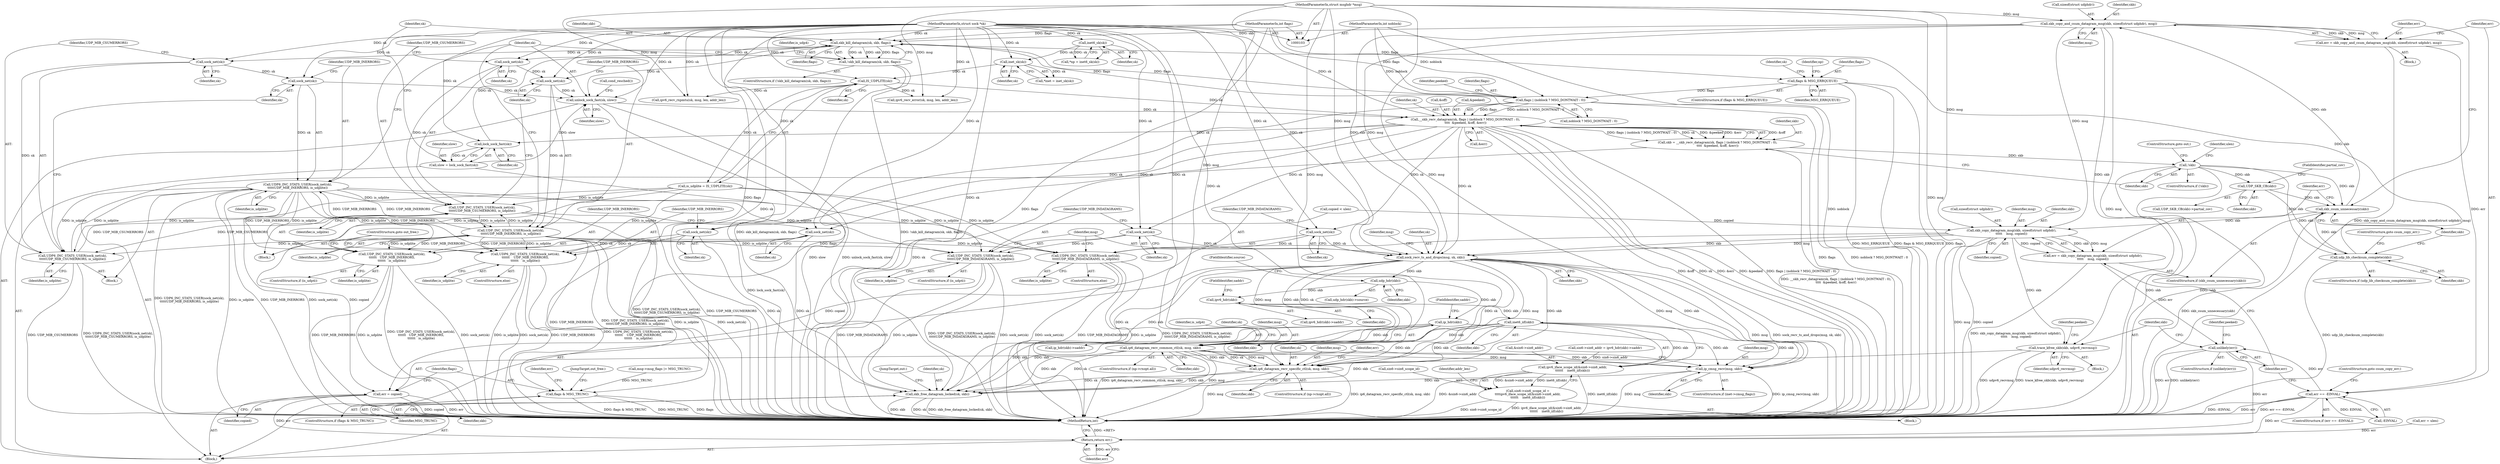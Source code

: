 digraph "0_linux_beb39db59d14990e401e235faf66a6b9b31240b0_0@API" {
"1000251" [label="(Call,skb_copy_and_csum_datagram_msg(skb, sizeof(struct udphdr), msg))"];
"1000237" [label="(Call,skb_csum_unnecessary(skb))"];
"1000183" [label="(Call,!skb)"];
"1000166" [label="(Call,skb = __skb_recv_datagram(sk, flags | (noblock ? MSG_DONTWAIT : 0),\n\t\t\t\t  &peeked, &off, &err))"];
"1000168" [label="(Call,__skb_recv_datagram(sk, flags | (noblock ? MSG_DONTWAIT : 0),\n\t\t\t\t  &peeked, &off, &err))"];
"1000466" [label="(Call,unlock_sock_fast(sk, slow))"];
"1000436" [label="(Call,skb_kill_datagram(sk, skb, flags))"];
"1000432" [label="(Call,lock_sock_fast(sk))"];
"1000104" [label="(MethodParameterIn,struct sock *sk)"];
"1000251" [label="(Call,skb_copy_and_csum_datagram_msg(skb, sizeof(struct udphdr), msg))"];
"1000105" [label="(MethodParameterIn,struct msghdr *msg)"];
"1000233" [label="(Call,udp_lib_checksum_complete(skb))"];
"1000228" [label="(Call,UDP_SKB_CB(skb))"];
"1000170" [label="(Call,flags | (noblock ? MSG_DONTWAIT : 0))"];
"1000138" [label="(Call,flags & MSG_ERRQUEUE)"];
"1000108" [label="(MethodParameterIn,int flags)"];
"1000107" [label="(MethodParameterIn,int noblock)"];
"1000462" [label="(Call,sock_net(sk))"];
"1000457" [label="(Call,sock_net(sk))"];
"1000450" [label="(Call,sock_net(sk))"];
"1000445" [label="(Call,sock_net(sk))"];
"1000430" [label="(Call,slow = lock_sock_fast(sk))"];
"1000133" [label="(Call,IS_UDPLITE(sk))"];
"1000119" [label="(Call,inet_sk(sk))"];
"1000114" [label="(Call,inet6_sk(sk))"];
"1000241" [label="(Call,skb_copy_datagram_msg(skb, sizeof(struct udphdr),\n\t\t\t\t\t    msg, copied))"];
"1000239" [label="(Call,err = skb_copy_datagram_msg(skb, sizeof(struct udphdr),\n\t\t\t\t\t    msg, copied))"];
"1000263" [label="(Call,unlikely(err))"];
"1000427" [label="(Return,return err;)"];
"1000266" [label="(Call,trace_kfree_skb(skb, udpv6_recvmsg))"];
"1000423" [label="(Call,skb_free_datagram_locked(sk, skb))"];
"1000309" [label="(Call,sock_recv_ts_and_drops(msg, sk, skb))"];
"1000328" [label="(Call,udp_hdr(skb))"];
"1000341" [label="(Call,ip_hdr(skb))"];
"1000386" [label="(Call,ip6_datagram_recv_common_ctl(sk, msg, skb))"];
"1000397" [label="(Call,ip_cmsg_recv(msg, skb))"];
"1000408" [label="(Call,ip6_datagram_recv_specific_ctl(sk, msg, skb))"];
"1000360" [label="(Call,ipv6_hdr(skb))"];
"1000372" [label="(Call,inet6_iif(skb))"];
"1000367" [label="(Call,ipv6_iface_scope_id(&sin6->sin6_addr,\n\t\t\t\t\t\t    inet6_iif(skb)))"];
"1000363" [label="(Call,sin6->sin6_scope_id =\n\t\t\t\tipv6_iface_scope_id(&sin6->sin6_addr,\n\t\t\t\t\t\t    inet6_iif(skb)))"];
"1000412" [label="(Call,err = copied)"];
"1000249" [label="(Call,err = skb_copy_and_csum_datagram_msg(skb, sizeof(struct udphdr), msg))"];
"1000257" [label="(Call,err == -EINVAL)"];
"1000281" [label="(Call,sock_net(sk))"];
"1000280" [label="(Call,UDP_INC_STATS_USER(sock_net(sk),\n\t\t\t\t\t\t   UDP_MIB_INERRORS,\n\t\t\t\t\t\t   is_udplite))"];
"1000287" [label="(Call,sock_net(sk))"];
"1000286" [label="(Call,UDP6_INC_STATS_USER(sock_net(sk),\n\t\t\t\t\t\t    UDP_MIB_INERRORS,\n\t\t\t\t\t\t    is_udplite))"];
"1000299" [label="(Call,sock_net(sk))"];
"1000298" [label="(Call,UDP_INC_STATS_USER(sock_net(sk),\n\t\t\t\t\tUDP_MIB_INDATAGRAMS, is_udplite))"];
"1000305" [label="(Call,sock_net(sk))"];
"1000304" [label="(Call,UDP6_INC_STATS_USER(sock_net(sk),\n\t\t\t\t\tUDP_MIB_INDATAGRAMS, is_udplite))"];
"1000416" [label="(Call,flags & MSG_TRUNC)"];
"1000435" [label="(Call,!skb_kill_datagram(sk, skb, flags))"];
"1000444" [label="(Call,UDP_INC_STATS_USER(sock_net(sk),\n\t\t\t\t\tUDP_MIB_CSUMERRORS, is_udplite))"];
"1000449" [label="(Call,UDP_INC_STATS_USER(sock_net(sk),\n\t\t\t\t\tUDP_MIB_INERRORS, is_udplite))"];
"1000456" [label="(Call,UDP6_INC_STATS_USER(sock_net(sk),\n\t\t\t\t\tUDP_MIB_CSUMERRORS, is_udplite))"];
"1000461" [label="(Call,UDP6_INC_STATS_USER(sock_net(sk),\n\t\t\t\t\tUDP_MIB_INERRORS, is_udplite))"];
"1000182" [label="(ControlStructure,if (!skb))"];
"1000242" [label="(Identifier,skb)"];
"1000467" [label="(Identifier,sk)"];
"1000445" [label="(Call,sock_net(sk))"];
"1000464" [label="(Identifier,UDP_MIB_INERRORS)"];
"1000243" [label="(Call,sizeof(struct udphdr))"];
"1000462" [label="(Call,sock_net(sk))"];
"1000315" [label="(Identifier,msg)"];
"1000258" [label="(Identifier,err)"];
"1000311" [label="(Identifier,sk)"];
"1000362" [label="(FieldIdentifier,saddr)"];
"1000257" [label="(Call,err == -EINVAL)"];
"1000232" [label="(ControlStructure,if (udp_lib_checksum_complete(skb)))"];
"1000422" [label="(JumpTarget,out_free:)"];
"1000137" [label="(ControlStructure,if (flags & MSG_ERRQUEUE))"];
"1000386" [label="(Call,ip6_datagram_recv_common_ctl(sk, msg, skb))"];
"1000373" [label="(Identifier,skb)"];
"1000380" [label="(ControlStructure,if (np->rxopt.all))"];
"1000301" [label="(Identifier,UDP_MIB_INDATAGRAMS)"];
"1000117" [label="(Call,*inet = inet_sk(sk))"];
"1000468" [label="(Identifier,slow)"];
"1000271" [label="(Identifier,peeked)"];
"1000290" [label="(Identifier,is_udplite)"];
"1000460" [label="(Identifier,is_udplite)"];
"1000178" [label="(Call,&off)"];
"1000402" [label="(ControlStructure,if (np->rxopt.all))"];
"1000240" [label="(Identifier,err)"];
"1000410" [label="(Identifier,msg)"];
"1000461" [label="(Call,UDP6_INC_STATS_USER(sock_net(sk),\n\t\t\t\t\tUDP_MIB_INERRORS, is_udplite))"];
"1000265" [label="(Block,)"];
"1000304" [label="(Call,UDP6_INC_STATS_USER(sock_net(sk),\n\t\t\t\t\tUDP_MIB_INDATAGRAMS, is_udplite))"];
"1000228" [label="(Call,UDP_SKB_CB(skb))"];
"1000233" [label="(Call,udp_lib_checksum_complete(skb))"];
"1000241" [label="(Call,skb_copy_datagram_msg(skb, sizeof(struct udphdr),\n\t\t\t\t\t    msg, copied))"];
"1000426" [label="(JumpTarget,out:)"];
"1000115" [label="(Identifier,sk)"];
"1000306" [label="(Identifier,sk)"];
"1000176" [label="(Call,&peeked)"];
"1000463" [label="(Identifier,sk)"];
"1000170" [label="(Call,flags | (noblock ? MSG_DONTWAIT : 0))"];
"1000114" [label="(Call,inet6_sk(sk))"];
"1000447" [label="(Identifier,UDP_MIB_CSUMERRORS)"];
"1000234" [label="(Identifier,skb)"];
"1000209" [label="(Call,msg->msg_flags |= MSG_TRUNC)"];
"1000431" [label="(Identifier,slow)"];
"1000328" [label="(Call,udp_hdr(skb))"];
"1000236" [label="(ControlStructure,if (skb_csum_unnecessary(skb)))"];
"1000456" [label="(Call,UDP6_INC_STATS_USER(sock_net(sk),\n\t\t\t\t\tUDP_MIB_CSUMERRORS, is_udplite))"];
"1000227" [label="(Call,UDP_SKB_CB(skb)->partial_cov)"];
"1000287" [label="(Call,sock_net(sk))"];
"1000177" [label="(Identifier,peeked)"];
"1000367" [label="(Call,ipv6_iface_scope_id(&sin6->sin6_addr,\n\t\t\t\t\t\t    inet6_iif(skb)))"];
"1000446" [label="(Identifier,sk)"];
"1000252" [label="(Identifier,skb)"];
"1000143" [label="(Identifier,sk)"];
"1000167" [label="(Identifier,skb)"];
"1000398" [label="(Identifier,msg)"];
"1000256" [label="(ControlStructure,if (err == -EINVAL))"];
"1000291" [label="(ControlStructure,goto out_free;)"];
"1000458" [label="(Identifier,sk)"];
"1000248" [label="(Block,)"];
"1000171" [label="(Identifier,flags)"];
"1000414" [label="(Identifier,copied)"];
"1000443" [label="(Block,)"];
"1000251" [label="(Call,skb_copy_and_csum_datagram_msg(skb, sizeof(struct udphdr), msg))"];
"1000340" [label="(Call,ip_hdr(skb)->saddr)"];
"1000120" [label="(Identifier,sk)"];
"1000432" [label="(Call,lock_sock_fast(sk))"];
"1000453" [label="(Identifier,is_udplite)"];
"1000142" [label="(Call,ipv6_recv_error(sk, msg, len, addr_len))"];
"1000119" [label="(Call,inet_sk(sk))"];
"1000457" [label="(Call,sock_net(sk))"];
"1000309" [label="(Call,sock_recv_ts_and_drops(msg, sk, skb))"];
"1000160" [label="(Call,ipv6_recv_rxpmtu(sk, msg, len, addr_len))"];
"1000169" [label="(Identifier,sk)"];
"1000308" [label="(Identifier,is_udplite)"];
"1000264" [label="(Identifier,err)"];
"1000452" [label="(Identifier,UDP_MIB_INERRORS)"];
"1000245" [label="(Identifier,msg)"];
"1000341" [label="(Call,ip_hdr(skb))"];
"1000433" [label="(Identifier,sk)"];
"1000168" [label="(Call,__skb_recv_datagram(sk, flags | (noblock ? MSG_DONTWAIT : 0),\n\t\t\t\t  &peeked, &off, &err))"];
"1000423" [label="(Call,skb_free_datagram_locked(sk, skb))"];
"1000451" [label="(Identifier,sk)"];
"1000428" [label="(Identifier,err)"];
"1000263" [label="(Call,unlikely(err))"];
"1000438" [label="(Identifier,skb)"];
"1000288" [label="(Identifier,sk)"];
"1000343" [label="(FieldIdentifier,saddr)"];
"1000361" [label="(Identifier,skb)"];
"1000310" [label="(Identifier,msg)"];
"1000425" [label="(Identifier,skb)"];
"1000296" [label="(ControlStructure,if (is_udp4))"];
"1000285" [label="(ControlStructure,else)"];
"1000436" [label="(Call,skb_kill_datagram(sk, skb, flags))"];
"1000444" [label="(Call,UDP_INC_STATS_USER(sock_net(sk),\n\t\t\t\t\tUDP_MIB_CSUMERRORS, is_udplite))"];
"1000387" [label="(Identifier,sk)"];
"1000250" [label="(Identifier,err)"];
"1000437" [label="(Identifier,sk)"];
"1000224" [label="(Call,copied < ulen)"];
"1000330" [label="(FieldIdentifier,source)"];
"1000427" [label="(Return,return err;)"];
"1000281" [label="(Call,sock_net(sk))"];
"1000294" [label="(Identifier,peeked)"];
"1000360" [label="(Call,ipv6_hdr(skb))"];
"1000372" [label="(Call,inet6_iif(skb))"];
"1000249" [label="(Call,err = skb_copy_and_csum_datagram_msg(skb, sizeof(struct udphdr), msg))"];
"1000448" [label="(Identifier,is_udplite)"];
"1000303" [label="(ControlStructure,else)"];
"1000104" [label="(MethodParameterIn,struct sock *sk)"];
"1000110" [label="(Block,)"];
"1000305" [label="(Call,sock_net(sk))"];
"1000359" [label="(Call,ipv6_hdr(skb)->saddr)"];
"1000465" [label="(Identifier,is_udplite)"];
"1000449" [label="(Call,UDP_INC_STATS_USER(sock_net(sk),\n\t\t\t\t\tUDP_MIB_INERRORS, is_udplite))"];
"1000108" [label="(MethodParameterIn,int flags)"];
"1000354" [label="(Block,)"];
"1000289" [label="(Identifier,UDP_MIB_INERRORS)"];
"1000299" [label="(Call,sock_net(sk))"];
"1000230" [label="(FieldIdentifier,partial_cov)"];
"1000183" [label="(Call,!skb)"];
"1000393" [label="(ControlStructure,if (inet->cmsg_flags))"];
"1000409" [label="(Identifier,sk)"];
"1000133" [label="(Call,IS_UDPLITE(sk))"];
"1000376" [label="(Identifier,addr_len)"];
"1000300" [label="(Identifier,sk)"];
"1000131" [label="(Call,is_udplite = IS_UDPLITE(sk))"];
"1000107" [label="(MethodParameterIn,int noblock)"];
"1000476" [label="(MethodReturn,int)"];
"1000282" [label="(Identifier,sk)"];
"1000329" [label="(Identifier,skb)"];
"1000253" [label="(Call,sizeof(struct udphdr))"];
"1000268" [label="(Identifier,udpv6_recvmsg)"];
"1000283" [label="(Identifier,UDP_MIB_INERRORS)"];
"1000368" [label="(Call,&sin6->sin6_addr)"];
"1000408" [label="(Call,ip6_datagram_recv_specific_ctl(sk, msg, skb))"];
"1000134" [label="(Identifier,sk)"];
"1000280" [label="(Call,UDP_INC_STATS_USER(sock_net(sk),\n\t\t\t\t\t\t   UDP_MIB_INERRORS,\n\t\t\t\t\t\t   is_udplite))"];
"1000420" [label="(Identifier,err)"];
"1000417" [label="(Identifier,flags)"];
"1000105" [label="(MethodParameterIn,struct msghdr *msg)"];
"1000150" [label="(Identifier,np)"];
"1000259" [label="(Call,-EINVAL)"];
"1000262" [label="(ControlStructure,if (unlikely(err)))"];
"1000389" [label="(Identifier,skb)"];
"1000342" [label="(Identifier,skb)"];
"1000364" [label="(Call,sin6->sin6_scope_id)"];
"1000439" [label="(Identifier,flags)"];
"1000327" [label="(Call,udp_hdr(skb)->source)"];
"1000139" [label="(Identifier,flags)"];
"1000166" [label="(Call,skb = __skb_recv_datagram(sk, flags | (noblock ? MSG_DONTWAIT : 0),\n\t\t\t\t  &peeked, &off, &err))"];
"1000278" [label="(ControlStructure,if (is_udp4))"];
"1000388" [label="(Identifier,msg)"];
"1000307" [label="(Identifier,UDP_MIB_INDATAGRAMS)"];
"1000413" [label="(Identifier,err)"];
"1000355" [label="(Call,sin6->sin6_addr = ipv6_hdr(skb)->saddr)"];
"1000246" [label="(Identifier,copied)"];
"1000267" [label="(Identifier,skb)"];
"1000411" [label="(Identifier,skb)"];
"1000424" [label="(Identifier,sk)"];
"1000416" [label="(Call,flags & MSG_TRUNC)"];
"1000180" [label="(Call,&err)"];
"1000284" [label="(Identifier,is_udplite)"];
"1000140" [label="(Identifier,MSG_ERRQUEUE)"];
"1000466" [label="(Call,unlock_sock_fast(sk, slow))"];
"1000286" [label="(Call,UDP6_INC_STATS_USER(sock_net(sk),\n\t\t\t\t\t\t    UDP_MIB_INERRORS,\n\t\t\t\t\t\t    is_udplite))"];
"1000184" [label="(Identifier,skb)"];
"1000418" [label="(Identifier,MSG_TRUNC)"];
"1000138" [label="(Call,flags & MSG_ERRQUEUE)"];
"1000298" [label="(Call,UDP_INC_STATS_USER(sock_net(sk),\n\t\t\t\t\tUDP_MIB_INDATAGRAMS, is_udplite))"];
"1000312" [label="(Identifier,skb)"];
"1000391" [label="(Identifier,is_udp4)"];
"1000419" [label="(Call,err = ulen)"];
"1000237" [label="(Call,skb_csum_unnecessary(skb))"];
"1000229" [label="(Identifier,skb)"];
"1000266" [label="(Call,trace_kfree_skb(skb, udpv6_recvmsg))"];
"1000187" [label="(Identifier,ulen)"];
"1000112" [label="(Call,*np = inet6_sk(sk))"];
"1000255" [label="(Identifier,msg)"];
"1000235" [label="(ControlStructure,goto csum_copy_err;)"];
"1000397" [label="(Call,ip_cmsg_recv(msg, skb))"];
"1000238" [label="(Identifier,skb)"];
"1000399" [label="(Identifier,skb)"];
"1000434" [label="(ControlStructure,if (!skb_kill_datagram(sk, skb, flags)))"];
"1000450" [label="(Call,sock_net(sk))"];
"1000430" [label="(Call,slow = lock_sock_fast(sk))"];
"1000412" [label="(Call,err = copied)"];
"1000469" [label="(Call,cond_resched())"];
"1000261" [label="(ControlStructure,goto csum_copy_err;)"];
"1000455" [label="(Block,)"];
"1000459" [label="(Identifier,UDP_MIB_CSUMERRORS)"];
"1000415" [label="(ControlStructure,if (flags & MSG_TRUNC))"];
"1000172" [label="(Call,noblock ? MSG_DONTWAIT : 0)"];
"1000185" [label="(ControlStructure,goto out;)"];
"1000442" [label="(Identifier,is_udp4)"];
"1000363" [label="(Call,sin6->sin6_scope_id =\n\t\t\t\tipv6_iface_scope_id(&sin6->sin6_addr,\n\t\t\t\t\t\t    inet6_iif(skb)))"];
"1000435" [label="(Call,!skb_kill_datagram(sk, skb, flags))"];
"1000302" [label="(Identifier,is_udplite)"];
"1000239" [label="(Call,err = skb_copy_datagram_msg(skb, sizeof(struct udphdr),\n\t\t\t\t\t    msg, copied))"];
"1000251" -> "1000249"  [label="AST: "];
"1000251" -> "1000255"  [label="CFG: "];
"1000252" -> "1000251"  [label="AST: "];
"1000253" -> "1000251"  [label="AST: "];
"1000255" -> "1000251"  [label="AST: "];
"1000249" -> "1000251"  [label="CFG: "];
"1000251" -> "1000476"  [label="DDG: msg"];
"1000251" -> "1000241"  [label="DDG: msg"];
"1000251" -> "1000249"  [label="DDG: skb"];
"1000251" -> "1000249"  [label="DDG: msg"];
"1000237" -> "1000251"  [label="DDG: skb"];
"1000105" -> "1000251"  [label="DDG: msg"];
"1000251" -> "1000266"  [label="DDG: skb"];
"1000251" -> "1000309"  [label="DDG: msg"];
"1000251" -> "1000309"  [label="DDG: skb"];
"1000251" -> "1000436"  [label="DDG: skb"];
"1000237" -> "1000236"  [label="AST: "];
"1000237" -> "1000238"  [label="CFG: "];
"1000238" -> "1000237"  [label="AST: "];
"1000240" -> "1000237"  [label="CFG: "];
"1000250" -> "1000237"  [label="CFG: "];
"1000237" -> "1000476"  [label="DDG: skb_csum_unnecessary(skb)"];
"1000183" -> "1000237"  [label="DDG: skb"];
"1000228" -> "1000237"  [label="DDG: skb"];
"1000233" -> "1000237"  [label="DDG: skb"];
"1000237" -> "1000241"  [label="DDG: skb"];
"1000183" -> "1000182"  [label="AST: "];
"1000183" -> "1000184"  [label="CFG: "];
"1000184" -> "1000183"  [label="AST: "];
"1000185" -> "1000183"  [label="CFG: "];
"1000187" -> "1000183"  [label="CFG: "];
"1000183" -> "1000476"  [label="DDG: skb"];
"1000183" -> "1000476"  [label="DDG: !skb"];
"1000166" -> "1000183"  [label="DDG: skb"];
"1000183" -> "1000228"  [label="DDG: skb"];
"1000183" -> "1000233"  [label="DDG: skb"];
"1000166" -> "1000110"  [label="AST: "];
"1000166" -> "1000168"  [label="CFG: "];
"1000167" -> "1000166"  [label="AST: "];
"1000168" -> "1000166"  [label="AST: "];
"1000184" -> "1000166"  [label="CFG: "];
"1000166" -> "1000476"  [label="DDG: __skb_recv_datagram(sk, flags | (noblock ? MSG_DONTWAIT : 0),\n\t\t\t\t  &peeked, &off, &err)"];
"1000168" -> "1000166"  [label="DDG: &off"];
"1000168" -> "1000166"  [label="DDG: flags | (noblock ? MSG_DONTWAIT : 0)"];
"1000168" -> "1000166"  [label="DDG: sk"];
"1000168" -> "1000166"  [label="DDG: &peeked"];
"1000168" -> "1000166"  [label="DDG: &err"];
"1000168" -> "1000180"  [label="CFG: "];
"1000169" -> "1000168"  [label="AST: "];
"1000170" -> "1000168"  [label="AST: "];
"1000176" -> "1000168"  [label="AST: "];
"1000178" -> "1000168"  [label="AST: "];
"1000180" -> "1000168"  [label="AST: "];
"1000168" -> "1000476"  [label="DDG: &off"];
"1000168" -> "1000476"  [label="DDG: sk"];
"1000168" -> "1000476"  [label="DDG: &err"];
"1000168" -> "1000476"  [label="DDG: &peeked"];
"1000168" -> "1000476"  [label="DDG: flags | (noblock ? MSG_DONTWAIT : 0)"];
"1000466" -> "1000168"  [label="DDG: sk"];
"1000133" -> "1000168"  [label="DDG: sk"];
"1000104" -> "1000168"  [label="DDG: sk"];
"1000170" -> "1000168"  [label="DDG: flags"];
"1000170" -> "1000168"  [label="DDG: noblock ? MSG_DONTWAIT : 0"];
"1000168" -> "1000281"  [label="DDG: sk"];
"1000168" -> "1000287"  [label="DDG: sk"];
"1000168" -> "1000299"  [label="DDG: sk"];
"1000168" -> "1000305"  [label="DDG: sk"];
"1000168" -> "1000309"  [label="DDG: sk"];
"1000168" -> "1000423"  [label="DDG: sk"];
"1000168" -> "1000432"  [label="DDG: sk"];
"1000466" -> "1000110"  [label="AST: "];
"1000466" -> "1000468"  [label="CFG: "];
"1000467" -> "1000466"  [label="AST: "];
"1000468" -> "1000466"  [label="AST: "];
"1000469" -> "1000466"  [label="CFG: "];
"1000466" -> "1000476"  [label="DDG: slow"];
"1000466" -> "1000476"  [label="DDG: unlock_sock_fast(sk, slow)"];
"1000436" -> "1000466"  [label="DDG: sk"];
"1000462" -> "1000466"  [label="DDG: sk"];
"1000450" -> "1000466"  [label="DDG: sk"];
"1000104" -> "1000466"  [label="DDG: sk"];
"1000430" -> "1000466"  [label="DDG: slow"];
"1000436" -> "1000435"  [label="AST: "];
"1000436" -> "1000439"  [label="CFG: "];
"1000437" -> "1000436"  [label="AST: "];
"1000438" -> "1000436"  [label="AST: "];
"1000439" -> "1000436"  [label="AST: "];
"1000435" -> "1000436"  [label="CFG: "];
"1000436" -> "1000170"  [label="DDG: flags"];
"1000436" -> "1000435"  [label="DDG: sk"];
"1000436" -> "1000435"  [label="DDG: skb"];
"1000436" -> "1000435"  [label="DDG: flags"];
"1000432" -> "1000436"  [label="DDG: sk"];
"1000104" -> "1000436"  [label="DDG: sk"];
"1000233" -> "1000436"  [label="DDG: skb"];
"1000170" -> "1000436"  [label="DDG: flags"];
"1000108" -> "1000436"  [label="DDG: flags"];
"1000436" -> "1000445"  [label="DDG: sk"];
"1000436" -> "1000457"  [label="DDG: sk"];
"1000432" -> "1000430"  [label="AST: "];
"1000432" -> "1000433"  [label="CFG: "];
"1000433" -> "1000432"  [label="AST: "];
"1000430" -> "1000432"  [label="CFG: "];
"1000432" -> "1000430"  [label="DDG: sk"];
"1000104" -> "1000432"  [label="DDG: sk"];
"1000104" -> "1000103"  [label="AST: "];
"1000104" -> "1000476"  [label="DDG: sk"];
"1000104" -> "1000114"  [label="DDG: sk"];
"1000104" -> "1000119"  [label="DDG: sk"];
"1000104" -> "1000133"  [label="DDG: sk"];
"1000104" -> "1000142"  [label="DDG: sk"];
"1000104" -> "1000160"  [label="DDG: sk"];
"1000104" -> "1000281"  [label="DDG: sk"];
"1000104" -> "1000287"  [label="DDG: sk"];
"1000104" -> "1000299"  [label="DDG: sk"];
"1000104" -> "1000305"  [label="DDG: sk"];
"1000104" -> "1000309"  [label="DDG: sk"];
"1000104" -> "1000386"  [label="DDG: sk"];
"1000104" -> "1000408"  [label="DDG: sk"];
"1000104" -> "1000423"  [label="DDG: sk"];
"1000104" -> "1000445"  [label="DDG: sk"];
"1000104" -> "1000450"  [label="DDG: sk"];
"1000104" -> "1000457"  [label="DDG: sk"];
"1000104" -> "1000462"  [label="DDG: sk"];
"1000105" -> "1000103"  [label="AST: "];
"1000105" -> "1000476"  [label="DDG: msg"];
"1000105" -> "1000142"  [label="DDG: msg"];
"1000105" -> "1000160"  [label="DDG: msg"];
"1000105" -> "1000241"  [label="DDG: msg"];
"1000105" -> "1000309"  [label="DDG: msg"];
"1000105" -> "1000386"  [label="DDG: msg"];
"1000105" -> "1000397"  [label="DDG: msg"];
"1000105" -> "1000408"  [label="DDG: msg"];
"1000233" -> "1000232"  [label="AST: "];
"1000233" -> "1000234"  [label="CFG: "];
"1000234" -> "1000233"  [label="AST: "];
"1000235" -> "1000233"  [label="CFG: "];
"1000238" -> "1000233"  [label="CFG: "];
"1000233" -> "1000476"  [label="DDG: udp_lib_checksum_complete(skb)"];
"1000228" -> "1000233"  [label="DDG: skb"];
"1000228" -> "1000227"  [label="AST: "];
"1000228" -> "1000229"  [label="CFG: "];
"1000229" -> "1000228"  [label="AST: "];
"1000230" -> "1000228"  [label="CFG: "];
"1000170" -> "1000172"  [label="CFG: "];
"1000171" -> "1000170"  [label="AST: "];
"1000172" -> "1000170"  [label="AST: "];
"1000177" -> "1000170"  [label="CFG: "];
"1000170" -> "1000476"  [label="DDG: noblock ? MSG_DONTWAIT : 0"];
"1000170" -> "1000476"  [label="DDG: flags"];
"1000138" -> "1000170"  [label="DDG: flags"];
"1000108" -> "1000170"  [label="DDG: flags"];
"1000107" -> "1000170"  [label="DDG: noblock"];
"1000170" -> "1000416"  [label="DDG: flags"];
"1000138" -> "1000137"  [label="AST: "];
"1000138" -> "1000140"  [label="CFG: "];
"1000139" -> "1000138"  [label="AST: "];
"1000140" -> "1000138"  [label="AST: "];
"1000143" -> "1000138"  [label="CFG: "];
"1000150" -> "1000138"  [label="CFG: "];
"1000138" -> "1000476"  [label="DDG: flags"];
"1000138" -> "1000476"  [label="DDG: MSG_ERRQUEUE"];
"1000138" -> "1000476"  [label="DDG: flags & MSG_ERRQUEUE"];
"1000108" -> "1000138"  [label="DDG: flags"];
"1000108" -> "1000103"  [label="AST: "];
"1000108" -> "1000476"  [label="DDG: flags"];
"1000108" -> "1000416"  [label="DDG: flags"];
"1000107" -> "1000103"  [label="AST: "];
"1000107" -> "1000476"  [label="DDG: noblock"];
"1000107" -> "1000172"  [label="DDG: noblock"];
"1000462" -> "1000461"  [label="AST: "];
"1000462" -> "1000463"  [label="CFG: "];
"1000463" -> "1000462"  [label="AST: "];
"1000464" -> "1000462"  [label="CFG: "];
"1000462" -> "1000461"  [label="DDG: sk"];
"1000457" -> "1000462"  [label="DDG: sk"];
"1000457" -> "1000456"  [label="AST: "];
"1000457" -> "1000458"  [label="CFG: "];
"1000458" -> "1000457"  [label="AST: "];
"1000459" -> "1000457"  [label="CFG: "];
"1000457" -> "1000456"  [label="DDG: sk"];
"1000450" -> "1000449"  [label="AST: "];
"1000450" -> "1000451"  [label="CFG: "];
"1000451" -> "1000450"  [label="AST: "];
"1000452" -> "1000450"  [label="CFG: "];
"1000450" -> "1000449"  [label="DDG: sk"];
"1000445" -> "1000450"  [label="DDG: sk"];
"1000445" -> "1000444"  [label="AST: "];
"1000445" -> "1000446"  [label="CFG: "];
"1000446" -> "1000445"  [label="AST: "];
"1000447" -> "1000445"  [label="CFG: "];
"1000445" -> "1000444"  [label="DDG: sk"];
"1000430" -> "1000110"  [label="AST: "];
"1000431" -> "1000430"  [label="AST: "];
"1000437" -> "1000430"  [label="CFG: "];
"1000430" -> "1000476"  [label="DDG: lock_sock_fast(sk)"];
"1000133" -> "1000131"  [label="AST: "];
"1000133" -> "1000134"  [label="CFG: "];
"1000134" -> "1000133"  [label="AST: "];
"1000131" -> "1000133"  [label="CFG: "];
"1000133" -> "1000131"  [label="DDG: sk"];
"1000119" -> "1000133"  [label="DDG: sk"];
"1000133" -> "1000142"  [label="DDG: sk"];
"1000133" -> "1000160"  [label="DDG: sk"];
"1000119" -> "1000117"  [label="AST: "];
"1000119" -> "1000120"  [label="CFG: "];
"1000120" -> "1000119"  [label="AST: "];
"1000117" -> "1000119"  [label="CFG: "];
"1000119" -> "1000117"  [label="DDG: sk"];
"1000114" -> "1000119"  [label="DDG: sk"];
"1000114" -> "1000112"  [label="AST: "];
"1000114" -> "1000115"  [label="CFG: "];
"1000115" -> "1000114"  [label="AST: "];
"1000112" -> "1000114"  [label="CFG: "];
"1000114" -> "1000112"  [label="DDG: sk"];
"1000241" -> "1000239"  [label="AST: "];
"1000241" -> "1000246"  [label="CFG: "];
"1000242" -> "1000241"  [label="AST: "];
"1000243" -> "1000241"  [label="AST: "];
"1000245" -> "1000241"  [label="AST: "];
"1000246" -> "1000241"  [label="AST: "];
"1000239" -> "1000241"  [label="CFG: "];
"1000241" -> "1000476"  [label="DDG: msg"];
"1000241" -> "1000476"  [label="DDG: copied"];
"1000241" -> "1000239"  [label="DDG: skb"];
"1000241" -> "1000239"  [label="DDG: msg"];
"1000241" -> "1000239"  [label="DDG: copied"];
"1000224" -> "1000241"  [label="DDG: copied"];
"1000241" -> "1000266"  [label="DDG: skb"];
"1000241" -> "1000309"  [label="DDG: msg"];
"1000241" -> "1000309"  [label="DDG: skb"];
"1000241" -> "1000412"  [label="DDG: copied"];
"1000239" -> "1000236"  [label="AST: "];
"1000240" -> "1000239"  [label="AST: "];
"1000264" -> "1000239"  [label="CFG: "];
"1000239" -> "1000476"  [label="DDG: skb_copy_datagram_msg(skb, sizeof(struct udphdr),\n\t\t\t\t\t    msg, copied)"];
"1000239" -> "1000263"  [label="DDG: err"];
"1000263" -> "1000262"  [label="AST: "];
"1000263" -> "1000264"  [label="CFG: "];
"1000264" -> "1000263"  [label="AST: "];
"1000267" -> "1000263"  [label="CFG: "];
"1000294" -> "1000263"  [label="CFG: "];
"1000263" -> "1000476"  [label="DDG: err"];
"1000263" -> "1000476"  [label="DDG: unlikely(err)"];
"1000257" -> "1000263"  [label="DDG: err"];
"1000263" -> "1000427"  [label="DDG: err"];
"1000427" -> "1000110"  [label="AST: "];
"1000427" -> "1000428"  [label="CFG: "];
"1000428" -> "1000427"  [label="AST: "];
"1000476" -> "1000427"  [label="CFG: "];
"1000427" -> "1000476"  [label="DDG: <RET>"];
"1000428" -> "1000427"  [label="DDG: err"];
"1000419" -> "1000427"  [label="DDG: err"];
"1000257" -> "1000427"  [label="DDG: err"];
"1000412" -> "1000427"  [label="DDG: err"];
"1000266" -> "1000265"  [label="AST: "];
"1000266" -> "1000268"  [label="CFG: "];
"1000267" -> "1000266"  [label="AST: "];
"1000268" -> "1000266"  [label="AST: "];
"1000271" -> "1000266"  [label="CFG: "];
"1000266" -> "1000476"  [label="DDG: udpv6_recvmsg"];
"1000266" -> "1000476"  [label="DDG: trace_kfree_skb(skb, udpv6_recvmsg)"];
"1000266" -> "1000423"  [label="DDG: skb"];
"1000423" -> "1000110"  [label="AST: "];
"1000423" -> "1000425"  [label="CFG: "];
"1000424" -> "1000423"  [label="AST: "];
"1000425" -> "1000423"  [label="AST: "];
"1000426" -> "1000423"  [label="CFG: "];
"1000423" -> "1000476"  [label="DDG: skb_free_datagram_locked(sk, skb)"];
"1000423" -> "1000476"  [label="DDG: skb"];
"1000423" -> "1000476"  [label="DDG: sk"];
"1000281" -> "1000423"  [label="DDG: sk"];
"1000408" -> "1000423"  [label="DDG: sk"];
"1000408" -> "1000423"  [label="DDG: skb"];
"1000309" -> "1000423"  [label="DDG: sk"];
"1000309" -> "1000423"  [label="DDG: skb"];
"1000386" -> "1000423"  [label="DDG: sk"];
"1000386" -> "1000423"  [label="DDG: skb"];
"1000287" -> "1000423"  [label="DDG: sk"];
"1000372" -> "1000423"  [label="DDG: skb"];
"1000341" -> "1000423"  [label="DDG: skb"];
"1000397" -> "1000423"  [label="DDG: skb"];
"1000309" -> "1000110"  [label="AST: "];
"1000309" -> "1000312"  [label="CFG: "];
"1000310" -> "1000309"  [label="AST: "];
"1000311" -> "1000309"  [label="AST: "];
"1000312" -> "1000309"  [label="AST: "];
"1000315" -> "1000309"  [label="CFG: "];
"1000309" -> "1000476"  [label="DDG: msg"];
"1000309" -> "1000476"  [label="DDG: sock_recv_ts_and_drops(msg, sk, skb)"];
"1000305" -> "1000309"  [label="DDG: sk"];
"1000299" -> "1000309"  [label="DDG: sk"];
"1000309" -> "1000328"  [label="DDG: skb"];
"1000309" -> "1000386"  [label="DDG: sk"];
"1000309" -> "1000386"  [label="DDG: msg"];
"1000309" -> "1000386"  [label="DDG: skb"];
"1000309" -> "1000397"  [label="DDG: msg"];
"1000309" -> "1000397"  [label="DDG: skb"];
"1000309" -> "1000408"  [label="DDG: sk"];
"1000309" -> "1000408"  [label="DDG: msg"];
"1000309" -> "1000408"  [label="DDG: skb"];
"1000328" -> "1000327"  [label="AST: "];
"1000328" -> "1000329"  [label="CFG: "];
"1000329" -> "1000328"  [label="AST: "];
"1000330" -> "1000328"  [label="CFG: "];
"1000328" -> "1000341"  [label="DDG: skb"];
"1000328" -> "1000360"  [label="DDG: skb"];
"1000341" -> "1000340"  [label="AST: "];
"1000341" -> "1000342"  [label="CFG: "];
"1000342" -> "1000341"  [label="AST: "];
"1000343" -> "1000341"  [label="CFG: "];
"1000341" -> "1000386"  [label="DDG: skb"];
"1000341" -> "1000397"  [label="DDG: skb"];
"1000341" -> "1000408"  [label="DDG: skb"];
"1000386" -> "1000380"  [label="AST: "];
"1000386" -> "1000389"  [label="CFG: "];
"1000387" -> "1000386"  [label="AST: "];
"1000388" -> "1000386"  [label="AST: "];
"1000389" -> "1000386"  [label="AST: "];
"1000391" -> "1000386"  [label="CFG: "];
"1000386" -> "1000476"  [label="DDG: msg"];
"1000386" -> "1000476"  [label="DDG: ip6_datagram_recv_common_ctl(sk, msg, skb)"];
"1000372" -> "1000386"  [label="DDG: skb"];
"1000386" -> "1000397"  [label="DDG: msg"];
"1000386" -> "1000397"  [label="DDG: skb"];
"1000386" -> "1000408"  [label="DDG: sk"];
"1000386" -> "1000408"  [label="DDG: msg"];
"1000386" -> "1000408"  [label="DDG: skb"];
"1000397" -> "1000393"  [label="AST: "];
"1000397" -> "1000399"  [label="CFG: "];
"1000398" -> "1000397"  [label="AST: "];
"1000399" -> "1000397"  [label="AST: "];
"1000413" -> "1000397"  [label="CFG: "];
"1000397" -> "1000476"  [label="DDG: ip_cmsg_recv(msg, skb)"];
"1000397" -> "1000476"  [label="DDG: msg"];
"1000372" -> "1000397"  [label="DDG: skb"];
"1000408" -> "1000402"  [label="AST: "];
"1000408" -> "1000411"  [label="CFG: "];
"1000409" -> "1000408"  [label="AST: "];
"1000410" -> "1000408"  [label="AST: "];
"1000411" -> "1000408"  [label="AST: "];
"1000413" -> "1000408"  [label="CFG: "];
"1000408" -> "1000476"  [label="DDG: ip6_datagram_recv_specific_ctl(sk, msg, skb)"];
"1000408" -> "1000476"  [label="DDG: msg"];
"1000372" -> "1000408"  [label="DDG: skb"];
"1000360" -> "1000359"  [label="AST: "];
"1000360" -> "1000361"  [label="CFG: "];
"1000361" -> "1000360"  [label="AST: "];
"1000362" -> "1000360"  [label="CFG: "];
"1000360" -> "1000372"  [label="DDG: skb"];
"1000372" -> "1000367"  [label="AST: "];
"1000372" -> "1000373"  [label="CFG: "];
"1000373" -> "1000372"  [label="AST: "];
"1000367" -> "1000372"  [label="CFG: "];
"1000372" -> "1000367"  [label="DDG: skb"];
"1000367" -> "1000363"  [label="AST: "];
"1000368" -> "1000367"  [label="AST: "];
"1000363" -> "1000367"  [label="CFG: "];
"1000367" -> "1000476"  [label="DDG: &sin6->sin6_addr"];
"1000367" -> "1000476"  [label="DDG: inet6_iif(skb)"];
"1000367" -> "1000363"  [label="DDG: &sin6->sin6_addr"];
"1000367" -> "1000363"  [label="DDG: inet6_iif(skb)"];
"1000355" -> "1000367"  [label="DDG: sin6->sin6_addr"];
"1000363" -> "1000354"  [label="AST: "];
"1000364" -> "1000363"  [label="AST: "];
"1000376" -> "1000363"  [label="CFG: "];
"1000363" -> "1000476"  [label="DDG: sin6->sin6_scope_id"];
"1000363" -> "1000476"  [label="DDG: ipv6_iface_scope_id(&sin6->sin6_addr,\n\t\t\t\t\t\t    inet6_iif(skb))"];
"1000412" -> "1000110"  [label="AST: "];
"1000412" -> "1000414"  [label="CFG: "];
"1000413" -> "1000412"  [label="AST: "];
"1000414" -> "1000412"  [label="AST: "];
"1000417" -> "1000412"  [label="CFG: "];
"1000412" -> "1000476"  [label="DDG: copied"];
"1000412" -> "1000476"  [label="DDG: err"];
"1000224" -> "1000412"  [label="DDG: copied"];
"1000249" -> "1000248"  [label="AST: "];
"1000250" -> "1000249"  [label="AST: "];
"1000258" -> "1000249"  [label="CFG: "];
"1000249" -> "1000476"  [label="DDG: skb_copy_and_csum_datagram_msg(skb, sizeof(struct udphdr), msg)"];
"1000249" -> "1000257"  [label="DDG: err"];
"1000257" -> "1000256"  [label="AST: "];
"1000257" -> "1000259"  [label="CFG: "];
"1000258" -> "1000257"  [label="AST: "];
"1000259" -> "1000257"  [label="AST: "];
"1000261" -> "1000257"  [label="CFG: "];
"1000264" -> "1000257"  [label="CFG: "];
"1000257" -> "1000476"  [label="DDG: -EINVAL"];
"1000257" -> "1000476"  [label="DDG: err"];
"1000257" -> "1000476"  [label="DDG: err == -EINVAL"];
"1000259" -> "1000257"  [label="DDG: EINVAL"];
"1000281" -> "1000280"  [label="AST: "];
"1000281" -> "1000282"  [label="CFG: "];
"1000282" -> "1000281"  [label="AST: "];
"1000283" -> "1000281"  [label="CFG: "];
"1000281" -> "1000280"  [label="DDG: sk"];
"1000280" -> "1000278"  [label="AST: "];
"1000280" -> "1000284"  [label="CFG: "];
"1000283" -> "1000280"  [label="AST: "];
"1000284" -> "1000280"  [label="AST: "];
"1000291" -> "1000280"  [label="CFG: "];
"1000280" -> "1000476"  [label="DDG: is_udplite"];
"1000280" -> "1000476"  [label="DDG: UDP_INC_STATS_USER(sock_net(sk),\n\t\t\t\t\t\t   UDP_MIB_INERRORS,\n\t\t\t\t\t\t   is_udplite)"];
"1000280" -> "1000476"  [label="DDG: sock_net(sk)"];
"1000280" -> "1000476"  [label="DDG: UDP_MIB_INERRORS"];
"1000449" -> "1000280"  [label="DDG: UDP_MIB_INERRORS"];
"1000449" -> "1000280"  [label="DDG: is_udplite"];
"1000461" -> "1000280"  [label="DDG: UDP_MIB_INERRORS"];
"1000461" -> "1000280"  [label="DDG: is_udplite"];
"1000131" -> "1000280"  [label="DDG: is_udplite"];
"1000287" -> "1000286"  [label="AST: "];
"1000287" -> "1000288"  [label="CFG: "];
"1000288" -> "1000287"  [label="AST: "];
"1000289" -> "1000287"  [label="CFG: "];
"1000287" -> "1000286"  [label="DDG: sk"];
"1000286" -> "1000285"  [label="AST: "];
"1000286" -> "1000290"  [label="CFG: "];
"1000289" -> "1000286"  [label="AST: "];
"1000290" -> "1000286"  [label="AST: "];
"1000291" -> "1000286"  [label="CFG: "];
"1000286" -> "1000476"  [label="DDG: UDP6_INC_STATS_USER(sock_net(sk),\n\t\t\t\t\t\t    UDP_MIB_INERRORS,\n\t\t\t\t\t\t    is_udplite)"];
"1000286" -> "1000476"  [label="DDG: is_udplite"];
"1000286" -> "1000476"  [label="DDG: sock_net(sk)"];
"1000286" -> "1000476"  [label="DDG: UDP_MIB_INERRORS"];
"1000449" -> "1000286"  [label="DDG: UDP_MIB_INERRORS"];
"1000449" -> "1000286"  [label="DDG: is_udplite"];
"1000461" -> "1000286"  [label="DDG: UDP_MIB_INERRORS"];
"1000461" -> "1000286"  [label="DDG: is_udplite"];
"1000131" -> "1000286"  [label="DDG: is_udplite"];
"1000299" -> "1000298"  [label="AST: "];
"1000299" -> "1000300"  [label="CFG: "];
"1000300" -> "1000299"  [label="AST: "];
"1000301" -> "1000299"  [label="CFG: "];
"1000299" -> "1000298"  [label="DDG: sk"];
"1000298" -> "1000296"  [label="AST: "];
"1000298" -> "1000302"  [label="CFG: "];
"1000301" -> "1000298"  [label="AST: "];
"1000302" -> "1000298"  [label="AST: "];
"1000310" -> "1000298"  [label="CFG: "];
"1000298" -> "1000476"  [label="DDG: UDP_INC_STATS_USER(sock_net(sk),\n\t\t\t\t\tUDP_MIB_INDATAGRAMS, is_udplite)"];
"1000298" -> "1000476"  [label="DDG: sock_net(sk)"];
"1000298" -> "1000476"  [label="DDG: UDP_MIB_INDATAGRAMS"];
"1000298" -> "1000476"  [label="DDG: is_udplite"];
"1000461" -> "1000298"  [label="DDG: is_udplite"];
"1000131" -> "1000298"  [label="DDG: is_udplite"];
"1000449" -> "1000298"  [label="DDG: is_udplite"];
"1000305" -> "1000304"  [label="AST: "];
"1000305" -> "1000306"  [label="CFG: "];
"1000306" -> "1000305"  [label="AST: "];
"1000307" -> "1000305"  [label="CFG: "];
"1000305" -> "1000304"  [label="DDG: sk"];
"1000304" -> "1000303"  [label="AST: "];
"1000304" -> "1000308"  [label="CFG: "];
"1000307" -> "1000304"  [label="AST: "];
"1000308" -> "1000304"  [label="AST: "];
"1000310" -> "1000304"  [label="CFG: "];
"1000304" -> "1000476"  [label="DDG: UDP6_INC_STATS_USER(sock_net(sk),\n\t\t\t\t\tUDP_MIB_INDATAGRAMS, is_udplite)"];
"1000304" -> "1000476"  [label="DDG: sock_net(sk)"];
"1000304" -> "1000476"  [label="DDG: UDP_MIB_INDATAGRAMS"];
"1000304" -> "1000476"  [label="DDG: is_udplite"];
"1000461" -> "1000304"  [label="DDG: is_udplite"];
"1000131" -> "1000304"  [label="DDG: is_udplite"];
"1000449" -> "1000304"  [label="DDG: is_udplite"];
"1000416" -> "1000415"  [label="AST: "];
"1000416" -> "1000418"  [label="CFG: "];
"1000417" -> "1000416"  [label="AST: "];
"1000418" -> "1000416"  [label="AST: "];
"1000420" -> "1000416"  [label="CFG: "];
"1000422" -> "1000416"  [label="CFG: "];
"1000416" -> "1000476"  [label="DDG: flags & MSG_TRUNC"];
"1000416" -> "1000476"  [label="DDG: MSG_TRUNC"];
"1000416" -> "1000476"  [label="DDG: flags"];
"1000209" -> "1000416"  [label="DDG: MSG_TRUNC"];
"1000435" -> "1000434"  [label="AST: "];
"1000442" -> "1000435"  [label="CFG: "];
"1000467" -> "1000435"  [label="CFG: "];
"1000435" -> "1000476"  [label="DDG: skb_kill_datagram(sk, skb, flags)"];
"1000435" -> "1000476"  [label="DDG: !skb_kill_datagram(sk, skb, flags)"];
"1000444" -> "1000443"  [label="AST: "];
"1000444" -> "1000448"  [label="CFG: "];
"1000447" -> "1000444"  [label="AST: "];
"1000448" -> "1000444"  [label="AST: "];
"1000451" -> "1000444"  [label="CFG: "];
"1000444" -> "1000476"  [label="DDG: UDP_MIB_CSUMERRORS"];
"1000444" -> "1000476"  [label="DDG: UDP_INC_STATS_USER(sock_net(sk),\n\t\t\t\t\tUDP_MIB_CSUMERRORS, is_udplite)"];
"1000456" -> "1000444"  [label="DDG: UDP_MIB_CSUMERRORS"];
"1000461" -> "1000444"  [label="DDG: is_udplite"];
"1000131" -> "1000444"  [label="DDG: is_udplite"];
"1000449" -> "1000444"  [label="DDG: is_udplite"];
"1000444" -> "1000449"  [label="DDG: is_udplite"];
"1000444" -> "1000456"  [label="DDG: UDP_MIB_CSUMERRORS"];
"1000449" -> "1000443"  [label="AST: "];
"1000449" -> "1000453"  [label="CFG: "];
"1000452" -> "1000449"  [label="AST: "];
"1000453" -> "1000449"  [label="AST: "];
"1000467" -> "1000449"  [label="CFG: "];
"1000449" -> "1000476"  [label="DDG: sock_net(sk)"];
"1000449" -> "1000476"  [label="DDG: UDP_MIB_INERRORS"];
"1000449" -> "1000476"  [label="DDG: UDP_INC_STATS_USER(sock_net(sk),\n\t\t\t\t\tUDP_MIB_INERRORS, is_udplite)"];
"1000449" -> "1000476"  [label="DDG: is_udplite"];
"1000461" -> "1000449"  [label="DDG: UDP_MIB_INERRORS"];
"1000449" -> "1000456"  [label="DDG: is_udplite"];
"1000449" -> "1000461"  [label="DDG: UDP_MIB_INERRORS"];
"1000456" -> "1000455"  [label="AST: "];
"1000456" -> "1000460"  [label="CFG: "];
"1000459" -> "1000456"  [label="AST: "];
"1000460" -> "1000456"  [label="AST: "];
"1000463" -> "1000456"  [label="CFG: "];
"1000456" -> "1000476"  [label="DDG: UDP_MIB_CSUMERRORS"];
"1000456" -> "1000476"  [label="DDG: UDP6_INC_STATS_USER(sock_net(sk),\n\t\t\t\t\tUDP_MIB_CSUMERRORS, is_udplite)"];
"1000461" -> "1000456"  [label="DDG: is_udplite"];
"1000131" -> "1000456"  [label="DDG: is_udplite"];
"1000456" -> "1000461"  [label="DDG: is_udplite"];
"1000461" -> "1000455"  [label="AST: "];
"1000461" -> "1000465"  [label="CFG: "];
"1000464" -> "1000461"  [label="AST: "];
"1000465" -> "1000461"  [label="AST: "];
"1000467" -> "1000461"  [label="CFG: "];
"1000461" -> "1000476"  [label="DDG: UDP6_INC_STATS_USER(sock_net(sk),\n\t\t\t\t\tUDP_MIB_INERRORS, is_udplite)"];
"1000461" -> "1000476"  [label="DDG: is_udplite"];
"1000461" -> "1000476"  [label="DDG: UDP_MIB_INERRORS"];
"1000461" -> "1000476"  [label="DDG: sock_net(sk)"];
}
